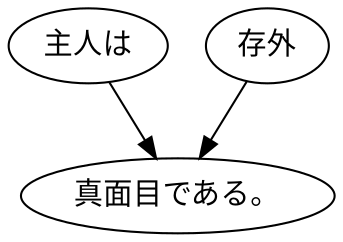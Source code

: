 digraph graph819 {
	node0 [label="主人は"];
	node1 [label="存外"];
	node2 [label="真面目である。"];
	node0 -> node2;
	node1 -> node2;
}
